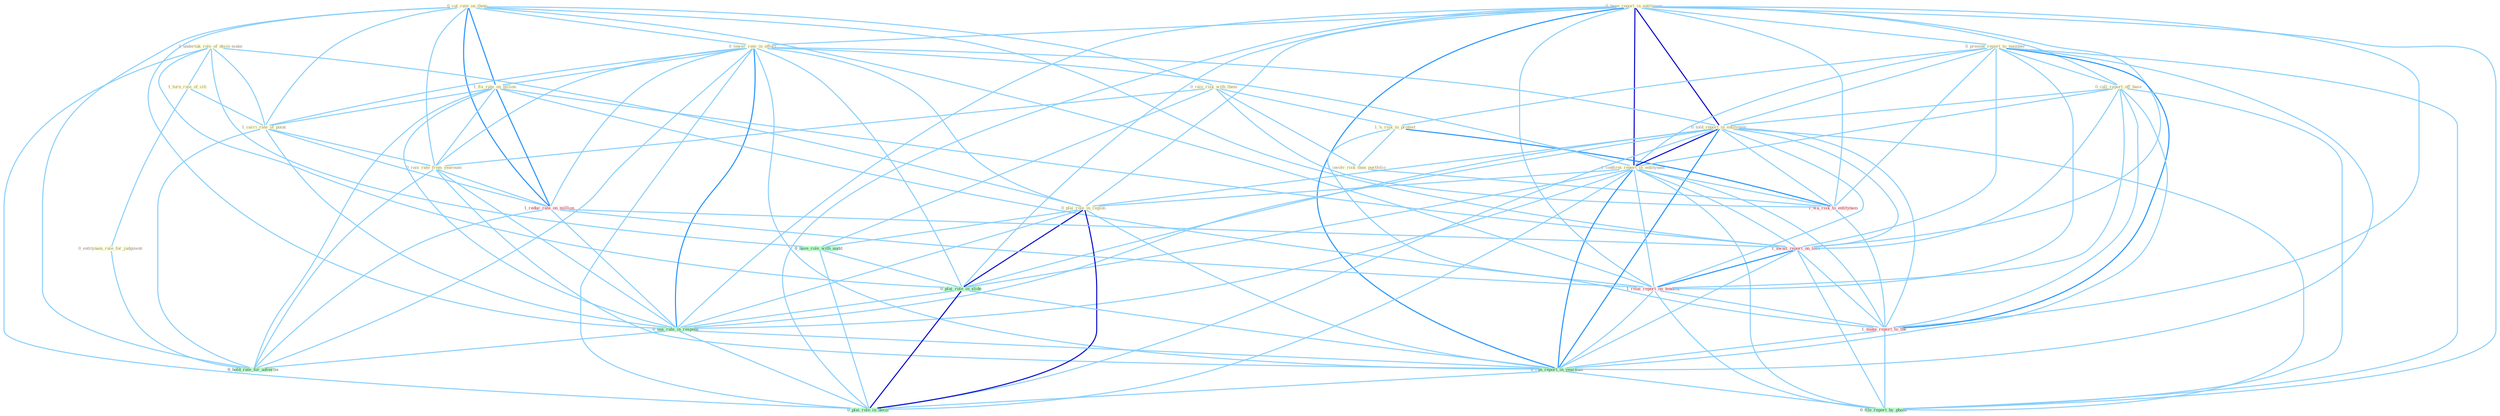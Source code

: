 Graph G{ 
    node
    [shape=polygon,style=filled,width=.5,height=.06,color="#BDFCC9",fixedsize=true,fontsize=4,
    fontcolor="#2f4f4f"];
    {node
    [color="#ffffe0", fontcolor="#8b7d6b"] "0_cut_rate_on_them " "0_been_report_in_entitynam " "0_rais_risk_with_them " "1_undertak_role_of_decis-make " "0_present_report_to_member " "1_'s_risk_to_protest " "1_turn_rule_of_citi " "0_lower_rate_in_effort " "0_call_report_off_base " "1_fix_rate_on_billion " "1_involv_risk_than_portfolio " "0_told_report_in_entitynam " "1_carri_rate_of_point " "1_confirm_report_in_entitynam " "0_entitynam_rule_for_judgment " "0_rais_rate_from_yearnum " "0_plai_role_in_region "}
{node [color="#fff0f5", fontcolor="#b22222"] "1_wa_risk_to_entitynam " "1_reduc_rate_on_million " "1_await_report_on_loss " "1_relai_report_on_tendenc " "1_make_report_to_the "}
edge [color="#B0E2FF"];

	"0_cut_rate_on_them " -- "0_rais_risk_with_them " [w="1", color="#87cefa" ];
	"0_cut_rate_on_them " -- "0_lower_rate_in_effort " [w="1", color="#87cefa" ];
	"0_cut_rate_on_them " -- "1_fix_rate_on_billion " [w="2", color="#1e90ff" , len=0.8];
	"0_cut_rate_on_them " -- "1_carri_rate_of_point " [w="1", color="#87cefa" ];
	"0_cut_rate_on_them " -- "0_rais_rate_from_yearnum " [w="1", color="#87cefa" ];
	"0_cut_rate_on_them " -- "1_reduc_rate_on_million " [w="2", color="#1e90ff" , len=0.8];
	"0_cut_rate_on_them " -- "1_await_report_on_loss " [w="1", color="#87cefa" ];
	"0_cut_rate_on_them " -- "1_relai_report_on_tendenc " [w="1", color="#87cefa" ];
	"0_cut_rate_on_them " -- "0_eas_rate_in_respons " [w="1", color="#87cefa" ];
	"0_cut_rate_on_them " -- "0_hold_rate_for_advertis " [w="1", color="#87cefa" ];
	"0_been_report_in_entitynam " -- "0_present_report_to_member " [w="1", color="#87cefa" ];
	"0_been_report_in_entitynam " -- "0_lower_rate_in_effort " [w="1", color="#87cefa" ];
	"0_been_report_in_entitynam " -- "0_call_report_off_base " [w="1", color="#87cefa" ];
	"0_been_report_in_entitynam " -- "0_told_report_in_entitynam " [w="3", color="#0000cd" , len=0.6];
	"0_been_report_in_entitynam " -- "1_confirm_report_in_entitynam " [w="3", color="#0000cd" , len=0.6];
	"0_been_report_in_entitynam " -- "0_plai_role_in_region " [w="1", color="#87cefa" ];
	"0_been_report_in_entitynam " -- "1_wa_risk_to_entitynam " [w="1", color="#87cefa" ];
	"0_been_report_in_entitynam " -- "1_await_report_on_loss " [w="1", color="#87cefa" ];
	"0_been_report_in_entitynam " -- "1_relai_report_on_tendenc " [w="1", color="#87cefa" ];
	"0_been_report_in_entitynam " -- "0_plai_role_in_slide " [w="1", color="#87cefa" ];
	"0_been_report_in_entitynam " -- "1_make_report_to_the " [w="1", color="#87cefa" ];
	"0_been_report_in_entitynam " -- "0_eas_rate_in_respons " [w="1", color="#87cefa" ];
	"0_been_report_in_entitynam " -- "0_ran_report_in_yearnum " [w="2", color="#1e90ff" , len=0.8];
	"0_been_report_in_entitynam " -- "0_file_report_by_phone " [w="1", color="#87cefa" ];
	"0_been_report_in_entitynam " -- "0_plai_role_in_decis " [w="1", color="#87cefa" ];
	"0_rais_risk_with_them " -- "1_'s_risk_to_protest " [w="1", color="#87cefa" ];
	"0_rais_risk_with_them " -- "1_involv_risk_than_portfolio " [w="1", color="#87cefa" ];
	"0_rais_risk_with_them " -- "0_rais_rate_from_yearnum " [w="1", color="#87cefa" ];
	"0_rais_risk_with_them " -- "1_wa_risk_to_entitynam " [w="1", color="#87cefa" ];
	"0_rais_risk_with_them " -- "0_have_role_with_audit " [w="1", color="#87cefa" ];
	"1_undertak_role_of_decis-make " -- "1_turn_rule_of_citi " [w="1", color="#87cefa" ];
	"1_undertak_role_of_decis-make " -- "1_carri_rate_of_point " [w="1", color="#87cefa" ];
	"1_undertak_role_of_decis-make " -- "0_plai_role_in_region " [w="1", color="#87cefa" ];
	"1_undertak_role_of_decis-make " -- "0_have_role_with_audit " [w="1", color="#87cefa" ];
	"1_undertak_role_of_decis-make " -- "0_plai_role_in_slide " [w="1", color="#87cefa" ];
	"1_undertak_role_of_decis-make " -- "0_plai_role_in_decis " [w="1", color="#87cefa" ];
	"0_present_report_to_member " -- "1_'s_risk_to_protest " [w="1", color="#87cefa" ];
	"0_present_report_to_member " -- "0_call_report_off_base " [w="1", color="#87cefa" ];
	"0_present_report_to_member " -- "0_told_report_in_entitynam " [w="1", color="#87cefa" ];
	"0_present_report_to_member " -- "1_confirm_report_in_entitynam " [w="1", color="#87cefa" ];
	"0_present_report_to_member " -- "1_wa_risk_to_entitynam " [w="1", color="#87cefa" ];
	"0_present_report_to_member " -- "1_await_report_on_loss " [w="1", color="#87cefa" ];
	"0_present_report_to_member " -- "1_relai_report_on_tendenc " [w="1", color="#87cefa" ];
	"0_present_report_to_member " -- "1_make_report_to_the " [w="2", color="#1e90ff" , len=0.8];
	"0_present_report_to_member " -- "0_ran_report_in_yearnum " [w="1", color="#87cefa" ];
	"0_present_report_to_member " -- "0_file_report_by_phone " [w="1", color="#87cefa" ];
	"1_'s_risk_to_protest " -- "1_involv_risk_than_portfolio " [w="1", color="#87cefa" ];
	"1_'s_risk_to_protest " -- "1_wa_risk_to_entitynam " [w="2", color="#1e90ff" , len=0.8];
	"1_'s_risk_to_protest " -- "1_make_report_to_the " [w="1", color="#87cefa" ];
	"1_turn_rule_of_citi " -- "1_carri_rate_of_point " [w="1", color="#87cefa" ];
	"1_turn_rule_of_citi " -- "0_entitynam_rule_for_judgment " [w="1", color="#87cefa" ];
	"0_lower_rate_in_effort " -- "1_fix_rate_on_billion " [w="1", color="#87cefa" ];
	"0_lower_rate_in_effort " -- "0_told_report_in_entitynam " [w="1", color="#87cefa" ];
	"0_lower_rate_in_effort " -- "1_carri_rate_of_point " [w="1", color="#87cefa" ];
	"0_lower_rate_in_effort " -- "1_confirm_report_in_entitynam " [w="1", color="#87cefa" ];
	"0_lower_rate_in_effort " -- "0_rais_rate_from_yearnum " [w="1", color="#87cefa" ];
	"0_lower_rate_in_effort " -- "0_plai_role_in_region " [w="1", color="#87cefa" ];
	"0_lower_rate_in_effort " -- "1_reduc_rate_on_million " [w="1", color="#87cefa" ];
	"0_lower_rate_in_effort " -- "0_plai_role_in_slide " [w="1", color="#87cefa" ];
	"0_lower_rate_in_effort " -- "0_eas_rate_in_respons " [w="2", color="#1e90ff" , len=0.8];
	"0_lower_rate_in_effort " -- "0_ran_report_in_yearnum " [w="1", color="#87cefa" ];
	"0_lower_rate_in_effort " -- "0_plai_role_in_decis " [w="1", color="#87cefa" ];
	"0_lower_rate_in_effort " -- "0_hold_rate_for_advertis " [w="1", color="#87cefa" ];
	"0_call_report_off_base " -- "0_told_report_in_entitynam " [w="1", color="#87cefa" ];
	"0_call_report_off_base " -- "1_confirm_report_in_entitynam " [w="1", color="#87cefa" ];
	"0_call_report_off_base " -- "1_await_report_on_loss " [w="1", color="#87cefa" ];
	"0_call_report_off_base " -- "1_relai_report_on_tendenc " [w="1", color="#87cefa" ];
	"0_call_report_off_base " -- "1_make_report_to_the " [w="1", color="#87cefa" ];
	"0_call_report_off_base " -- "0_ran_report_in_yearnum " [w="1", color="#87cefa" ];
	"0_call_report_off_base " -- "0_file_report_by_phone " [w="1", color="#87cefa" ];
	"1_fix_rate_on_billion " -- "1_carri_rate_of_point " [w="1", color="#87cefa" ];
	"1_fix_rate_on_billion " -- "0_rais_rate_from_yearnum " [w="1", color="#87cefa" ];
	"1_fix_rate_on_billion " -- "1_reduc_rate_on_million " [w="2", color="#1e90ff" , len=0.8];
	"1_fix_rate_on_billion " -- "1_await_report_on_loss " [w="1", color="#87cefa" ];
	"1_fix_rate_on_billion " -- "1_relai_report_on_tendenc " [w="1", color="#87cefa" ];
	"1_fix_rate_on_billion " -- "0_eas_rate_in_respons " [w="1", color="#87cefa" ];
	"1_fix_rate_on_billion " -- "0_hold_rate_for_advertis " [w="1", color="#87cefa" ];
	"1_involv_risk_than_portfolio " -- "1_wa_risk_to_entitynam " [w="1", color="#87cefa" ];
	"0_told_report_in_entitynam " -- "1_confirm_report_in_entitynam " [w="3", color="#0000cd" , len=0.6];
	"0_told_report_in_entitynam " -- "0_plai_role_in_region " [w="1", color="#87cefa" ];
	"0_told_report_in_entitynam " -- "1_wa_risk_to_entitynam " [w="1", color="#87cefa" ];
	"0_told_report_in_entitynam " -- "1_await_report_on_loss " [w="1", color="#87cefa" ];
	"0_told_report_in_entitynam " -- "1_relai_report_on_tendenc " [w="1", color="#87cefa" ];
	"0_told_report_in_entitynam " -- "0_plai_role_in_slide " [w="1", color="#87cefa" ];
	"0_told_report_in_entitynam " -- "1_make_report_to_the " [w="1", color="#87cefa" ];
	"0_told_report_in_entitynam " -- "0_eas_rate_in_respons " [w="1", color="#87cefa" ];
	"0_told_report_in_entitynam " -- "0_ran_report_in_yearnum " [w="2", color="#1e90ff" , len=0.8];
	"0_told_report_in_entitynam " -- "0_file_report_by_phone " [w="1", color="#87cefa" ];
	"0_told_report_in_entitynam " -- "0_plai_role_in_decis " [w="1", color="#87cefa" ];
	"1_carri_rate_of_point " -- "0_rais_rate_from_yearnum " [w="1", color="#87cefa" ];
	"1_carri_rate_of_point " -- "1_reduc_rate_on_million " [w="1", color="#87cefa" ];
	"1_carri_rate_of_point " -- "0_eas_rate_in_respons " [w="1", color="#87cefa" ];
	"1_carri_rate_of_point " -- "0_hold_rate_for_advertis " [w="1", color="#87cefa" ];
	"1_confirm_report_in_entitynam " -- "0_plai_role_in_region " [w="1", color="#87cefa" ];
	"1_confirm_report_in_entitynam " -- "1_wa_risk_to_entitynam " [w="1", color="#87cefa" ];
	"1_confirm_report_in_entitynam " -- "1_await_report_on_loss " [w="1", color="#87cefa" ];
	"1_confirm_report_in_entitynam " -- "1_relai_report_on_tendenc " [w="1", color="#87cefa" ];
	"1_confirm_report_in_entitynam " -- "0_plai_role_in_slide " [w="1", color="#87cefa" ];
	"1_confirm_report_in_entitynam " -- "1_make_report_to_the " [w="1", color="#87cefa" ];
	"1_confirm_report_in_entitynam " -- "0_eas_rate_in_respons " [w="1", color="#87cefa" ];
	"1_confirm_report_in_entitynam " -- "0_ran_report_in_yearnum " [w="2", color="#1e90ff" , len=0.8];
	"1_confirm_report_in_entitynam " -- "0_file_report_by_phone " [w="1", color="#87cefa" ];
	"1_confirm_report_in_entitynam " -- "0_plai_role_in_decis " [w="1", color="#87cefa" ];
	"0_entitynam_rule_for_judgment " -- "0_hold_rate_for_advertis " [w="1", color="#87cefa" ];
	"0_rais_rate_from_yearnum " -- "1_reduc_rate_on_million " [w="1", color="#87cefa" ];
	"0_rais_rate_from_yearnum " -- "0_eas_rate_in_respons " [w="1", color="#87cefa" ];
	"0_rais_rate_from_yearnum " -- "0_ran_report_in_yearnum " [w="1", color="#87cefa" ];
	"0_rais_rate_from_yearnum " -- "0_hold_rate_for_advertis " [w="1", color="#87cefa" ];
	"0_plai_role_in_region " -- "0_have_role_with_audit " [w="1", color="#87cefa" ];
	"0_plai_role_in_region " -- "0_plai_role_in_slide " [w="3", color="#0000cd" , len=0.6];
	"0_plai_role_in_region " -- "0_eas_rate_in_respons " [w="1", color="#87cefa" ];
	"0_plai_role_in_region " -- "0_ran_report_in_yearnum " [w="1", color="#87cefa" ];
	"0_plai_role_in_region " -- "0_plai_role_in_decis " [w="3", color="#0000cd" , len=0.6];
	"1_wa_risk_to_entitynam " -- "1_make_report_to_the " [w="1", color="#87cefa" ];
	"0_have_role_with_audit " -- "0_plai_role_in_slide " [w="1", color="#87cefa" ];
	"0_have_role_with_audit " -- "0_plai_role_in_decis " [w="1", color="#87cefa" ];
	"1_reduc_rate_on_million " -- "1_await_report_on_loss " [w="1", color="#87cefa" ];
	"1_reduc_rate_on_million " -- "1_relai_report_on_tendenc " [w="1", color="#87cefa" ];
	"1_reduc_rate_on_million " -- "0_eas_rate_in_respons " [w="1", color="#87cefa" ];
	"1_reduc_rate_on_million " -- "0_hold_rate_for_advertis " [w="1", color="#87cefa" ];
	"1_await_report_on_loss " -- "1_relai_report_on_tendenc " [w="2", color="#1e90ff" , len=0.8];
	"1_await_report_on_loss " -- "1_make_report_to_the " [w="1", color="#87cefa" ];
	"1_await_report_on_loss " -- "0_ran_report_in_yearnum " [w="1", color="#87cefa" ];
	"1_await_report_on_loss " -- "0_file_report_by_phone " [w="1", color="#87cefa" ];
	"1_relai_report_on_tendenc " -- "1_make_report_to_the " [w="1", color="#87cefa" ];
	"1_relai_report_on_tendenc " -- "0_ran_report_in_yearnum " [w="1", color="#87cefa" ];
	"1_relai_report_on_tendenc " -- "0_file_report_by_phone " [w="1", color="#87cefa" ];
	"0_plai_role_in_slide " -- "0_eas_rate_in_respons " [w="1", color="#87cefa" ];
	"0_plai_role_in_slide " -- "0_ran_report_in_yearnum " [w="1", color="#87cefa" ];
	"0_plai_role_in_slide " -- "0_plai_role_in_decis " [w="3", color="#0000cd" , len=0.6];
	"1_make_report_to_the " -- "0_ran_report_in_yearnum " [w="1", color="#87cefa" ];
	"1_make_report_to_the " -- "0_file_report_by_phone " [w="1", color="#87cefa" ];
	"0_eas_rate_in_respons " -- "0_ran_report_in_yearnum " [w="1", color="#87cefa" ];
	"0_eas_rate_in_respons " -- "0_plai_role_in_decis " [w="1", color="#87cefa" ];
	"0_eas_rate_in_respons " -- "0_hold_rate_for_advertis " [w="1", color="#87cefa" ];
	"0_ran_report_in_yearnum " -- "0_file_report_by_phone " [w="1", color="#87cefa" ];
	"0_ran_report_in_yearnum " -- "0_plai_role_in_decis " [w="1", color="#87cefa" ];
}